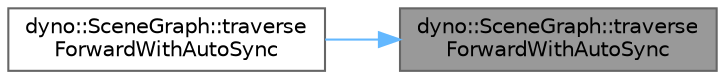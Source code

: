 digraph "dyno::SceneGraph::traverseForwardWithAutoSync"
{
 // LATEX_PDF_SIZE
  bgcolor="transparent";
  edge [fontname=Helvetica,fontsize=10,labelfontname=Helvetica,labelfontsize=10];
  node [fontname=Helvetica,fontsize=10,shape=box,height=0.2,width=0.4];
  rankdir="RL";
  Node1 [id="Node000001",label="dyno::SceneGraph::traverse\lForwardWithAutoSync",height=0.2,width=0.4,color="gray40", fillcolor="grey60", style="filled", fontcolor="black",tooltip="Breadth-first tree traversal starting from a specific node, only those whose mAutoSync turned-on will..."];
  Node1 -> Node2 [id="edge1_Node000001_Node000002",dir="back",color="steelblue1",style="solid",tooltip=" "];
  Node2 [id="Node000002",label="dyno::SceneGraph::traverse\lForwardWithAutoSync",height=0.2,width=0.4,color="grey40", fillcolor="white", style="filled",URL="$classdyno_1_1_scene_graph.html#ad9761ceb23ecd1710ca03705088f769a",tooltip=" "];
}
